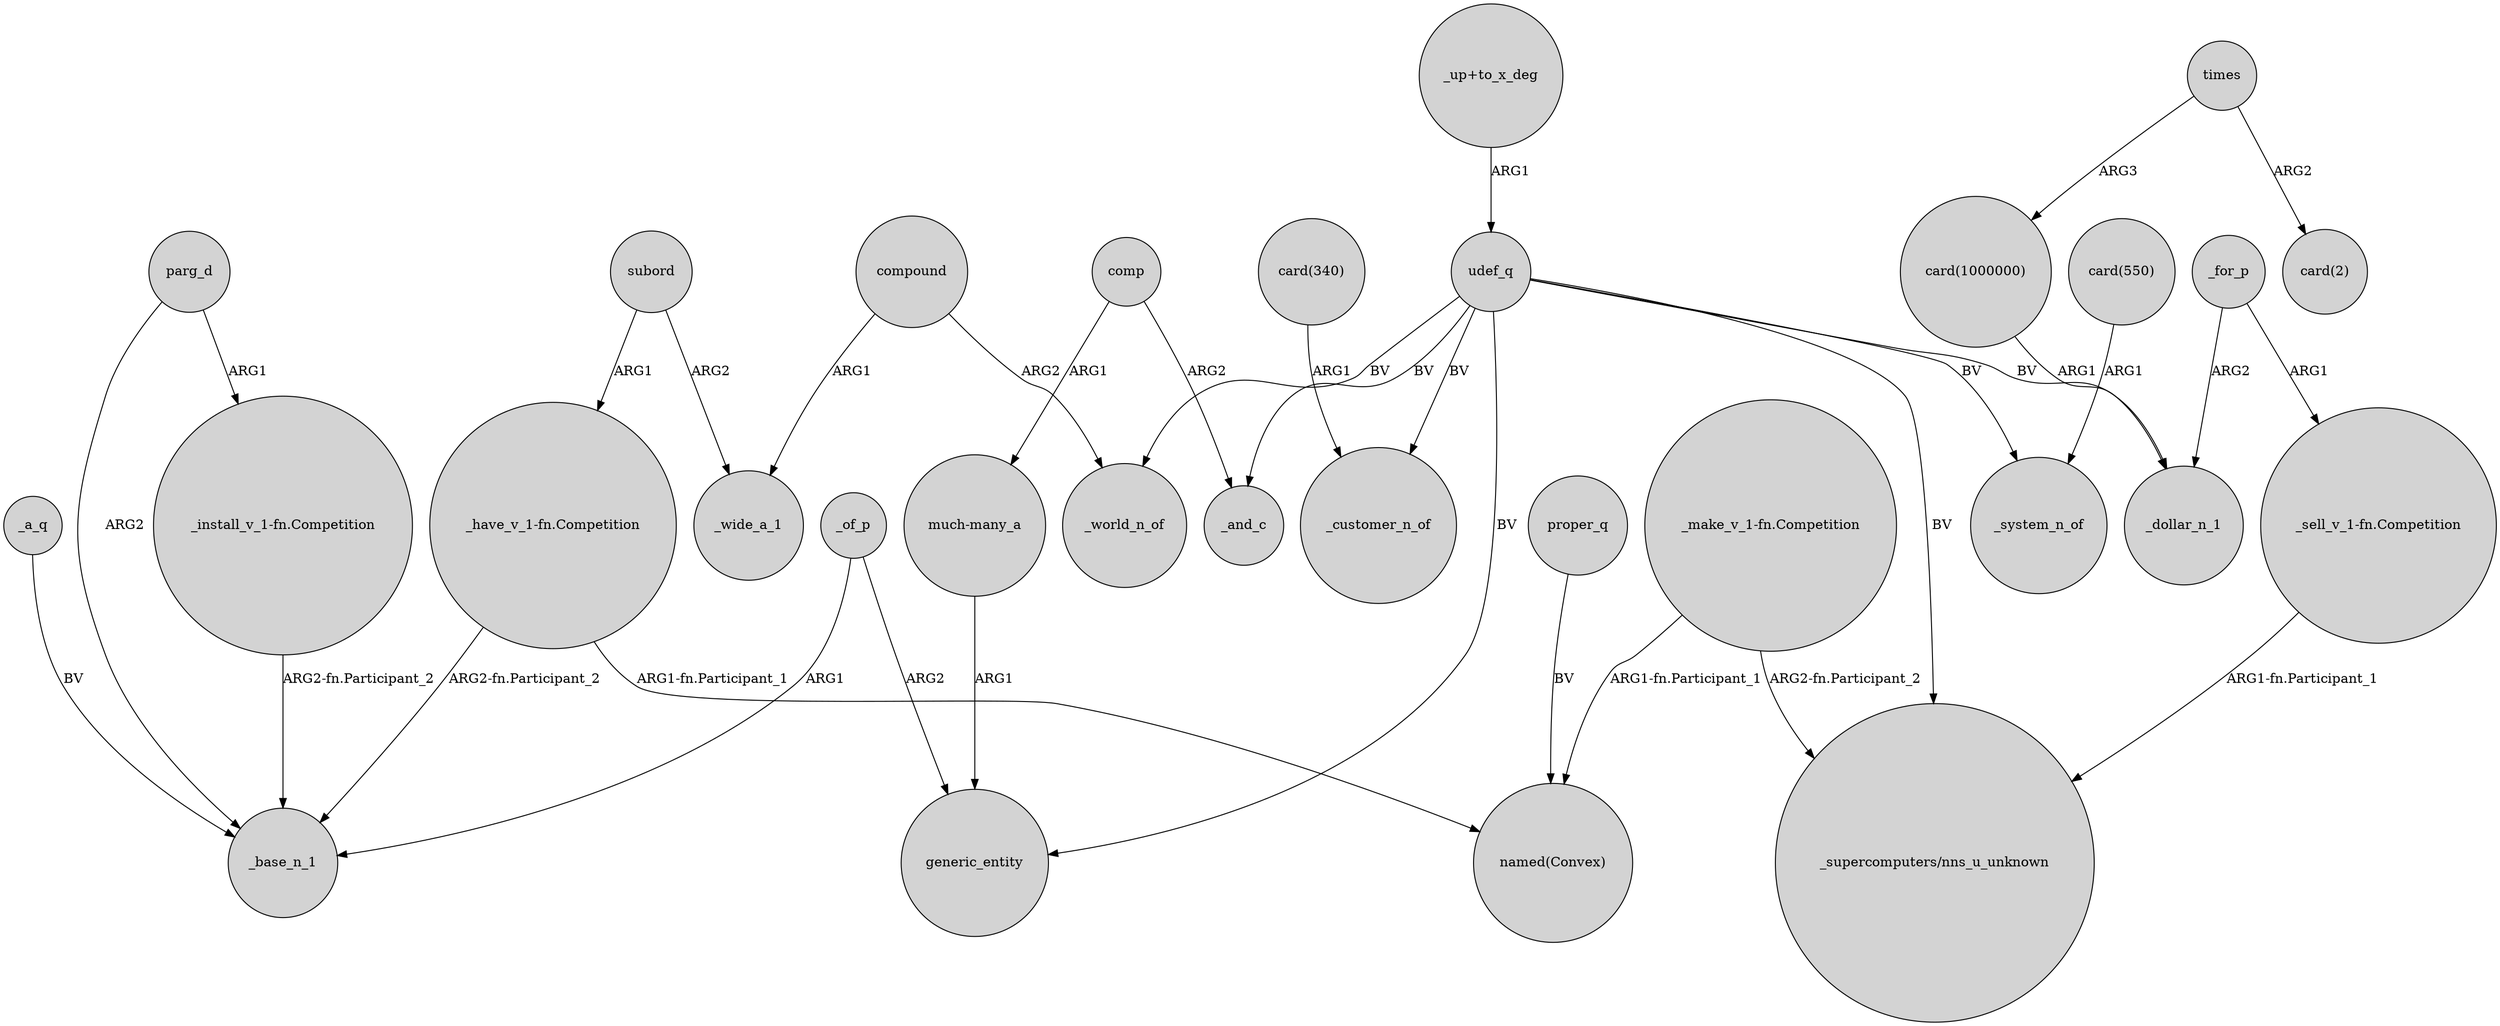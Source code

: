 digraph {
	node [shape=circle style=filled]
	udef_q -> _world_n_of [label=BV]
	"_have_v_1-fn.Competition" -> _base_n_1 [label="ARG2-fn.Participant_2"]
	_of_p -> _base_n_1 [label=ARG1]
	compound -> _wide_a_1 [label=ARG1]
	"_make_v_1-fn.Competition" -> "named(Convex)" [label="ARG1-fn.Participant_1"]
	udef_q -> "_supercomputers/nns_u_unknown" [label=BV]
	times -> "card(1000000)" [label=ARG3]
	_a_q -> _base_n_1 [label=BV]
	parg_d -> "_install_v_1-fn.Competition" [label=ARG1]
	proper_q -> "named(Convex)" [label=BV]
	"card(340)" -> _customer_n_of [label=ARG1]
	udef_q -> _and_c [label=BV]
	subord -> _wide_a_1 [label=ARG2]
	udef_q -> generic_entity [label=BV]
	"_make_v_1-fn.Competition" -> "_supercomputers/nns_u_unknown" [label="ARG2-fn.Participant_2"]
	"_sell_v_1-fn.Competition" -> "_supercomputers/nns_u_unknown" [label="ARG1-fn.Participant_1"]
	comp -> "much-many_a" [label=ARG1]
	"much-many_a" -> generic_entity [label=ARG1]
	"_have_v_1-fn.Competition" -> "named(Convex)" [label="ARG1-fn.Participant_1"]
	_for_p -> _dollar_n_1 [label=ARG2]
	"card(550)" -> _system_n_of [label=ARG1]
	_of_p -> generic_entity [label=ARG2]
	parg_d -> _base_n_1 [label=ARG2]
	comp -> _and_c [label=ARG2]
	udef_q -> _dollar_n_1 [label=BV]
	"card(1000000)" -> _dollar_n_1 [label=ARG1]
	_for_p -> "_sell_v_1-fn.Competition" [label=ARG1]
	"_up+to_x_deg" -> udef_q [label=ARG1]
	udef_q -> _system_n_of [label=BV]
	udef_q -> _customer_n_of [label=BV]
	compound -> _world_n_of [label=ARG2]
	subord -> "_have_v_1-fn.Competition" [label=ARG1]
	"_install_v_1-fn.Competition" -> _base_n_1 [label="ARG2-fn.Participant_2"]
	times -> "card(2)" [label=ARG2]
}
